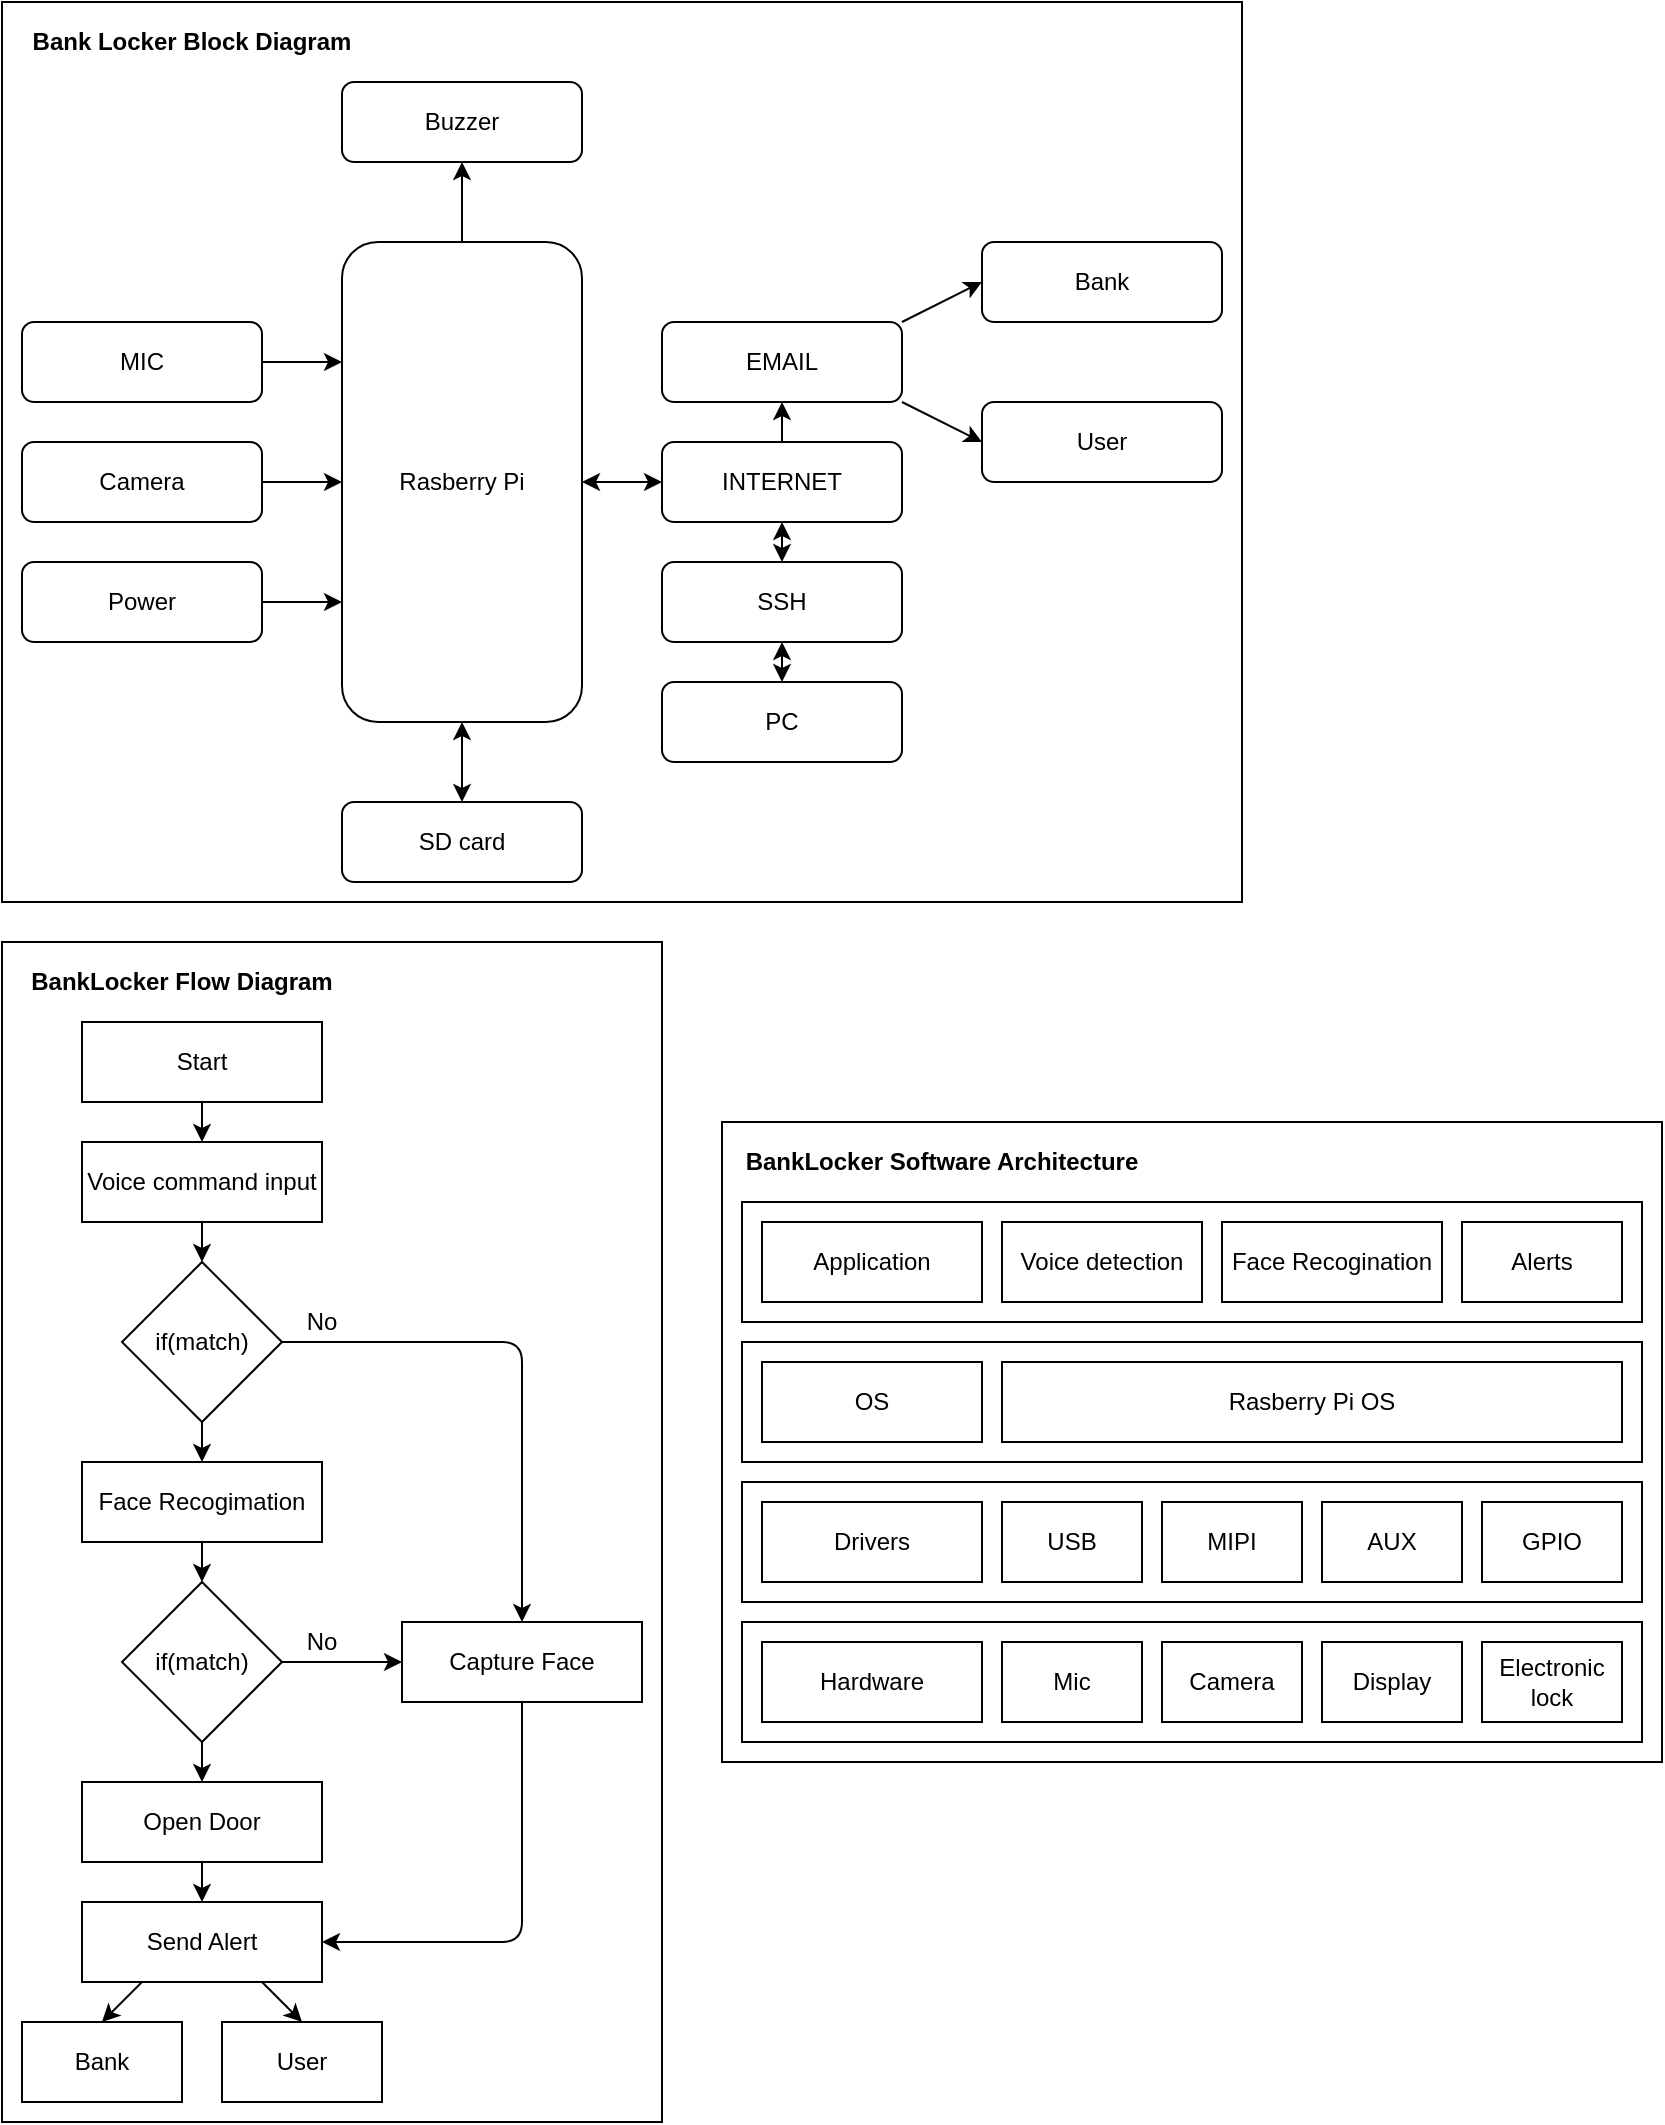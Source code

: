<mxfile version="13.0.3" type="device"><diagram id="Bi5YQRmT892Mnb3AvjVW" name="Page-1"><mxGraphModel dx="1086" dy="806" grid="1" gridSize="10" guides="1" tooltips="1" connect="1" arrows="1" fold="1" page="1" pageScale="1" pageWidth="850" pageHeight="1100" math="0" shadow="0"><root><mxCell id="0"/><mxCell id="1" parent="0"/><mxCell id="pEElE5T2hrxbzktla6mE-89" value="" style="rounded=0;whiteSpace=wrap;html=1;" parent="1" vertex="1"><mxGeometry x="360" y="560" width="470" height="320" as="geometry"/></mxCell><mxCell id="pEElE5T2hrxbzktla6mE-67" value="" style="rounded=0;whiteSpace=wrap;html=1;" parent="1" vertex="1"><mxGeometry width="620" height="450" as="geometry"/></mxCell><mxCell id="pEElE5T2hrxbzktla6mE-65" value="" style="rounded=0;whiteSpace=wrap;html=1;" parent="1" vertex="1"><mxGeometry y="470" width="330" height="590" as="geometry"/></mxCell><mxCell id="pEElE5T2hrxbzktla6mE-1" value="Rasberry Pi" style="rounded=1;whiteSpace=wrap;html=1;" parent="1" vertex="1"><mxGeometry x="170" y="120" width="120" height="240" as="geometry"/></mxCell><mxCell id="pEElE5T2hrxbzktla6mE-3" value="MIC" style="rounded=1;whiteSpace=wrap;html=1;" parent="1" vertex="1"><mxGeometry x="10" y="160" width="120" height="40" as="geometry"/></mxCell><mxCell id="pEElE5T2hrxbzktla6mE-4" value="Camera" style="rounded=1;whiteSpace=wrap;html=1;" parent="1" vertex="1"><mxGeometry x="10" y="220" width="120" height="40" as="geometry"/></mxCell><mxCell id="pEElE5T2hrxbzktla6mE-5" value="Power" style="rounded=1;whiteSpace=wrap;html=1;" parent="1" vertex="1"><mxGeometry x="10" y="280" width="120" height="40" as="geometry"/></mxCell><mxCell id="pEElE5T2hrxbzktla6mE-6" value="" style="endArrow=classic;html=1;exitX=1;exitY=0.5;exitDx=0;exitDy=0;entryX=0;entryY=0.25;entryDx=0;entryDy=0;" parent="1" source="pEElE5T2hrxbzktla6mE-3" target="pEElE5T2hrxbzktla6mE-1" edge="1"><mxGeometry width="50" height="50" relative="1" as="geometry"><mxPoint x="250" y="210" as="sourcePoint"/><mxPoint x="300" y="160" as="targetPoint"/></mxGeometry></mxCell><mxCell id="pEElE5T2hrxbzktla6mE-7" value="" style="endArrow=classic;html=1;exitX=1;exitY=0.5;exitDx=0;exitDy=0;entryX=0;entryY=0.5;entryDx=0;entryDy=0;" parent="1" source="pEElE5T2hrxbzktla6mE-4" target="pEElE5T2hrxbzktla6mE-1" edge="1"><mxGeometry width="50" height="50" relative="1" as="geometry"><mxPoint x="250" y="210" as="sourcePoint"/><mxPoint x="300" y="160" as="targetPoint"/></mxGeometry></mxCell><mxCell id="pEElE5T2hrxbzktla6mE-8" value="" style="endArrow=classic;html=1;exitX=1;exitY=0.5;exitDx=0;exitDy=0;entryX=0;entryY=0.75;entryDx=0;entryDy=0;" parent="1" source="pEElE5T2hrxbzktla6mE-5" target="pEElE5T2hrxbzktla6mE-1" edge="1"><mxGeometry width="50" height="50" relative="1" as="geometry"><mxPoint x="250" y="210" as="sourcePoint"/><mxPoint x="300" y="160" as="targetPoint"/></mxGeometry></mxCell><mxCell id="pEElE5T2hrxbzktla6mE-11" value="Buzzer" style="rounded=1;whiteSpace=wrap;html=1;" parent="1" vertex="1"><mxGeometry x="170" y="40" width="120" height="40" as="geometry"/></mxCell><mxCell id="pEElE5T2hrxbzktla6mE-12" value="INTERNET" style="rounded=1;whiteSpace=wrap;html=1;" parent="1" vertex="1"><mxGeometry x="330" y="220" width="120" height="40" as="geometry"/></mxCell><mxCell id="pEElE5T2hrxbzktla6mE-13" value="" style="endArrow=classic;startArrow=classic;html=1;exitX=1;exitY=0.5;exitDx=0;exitDy=0;entryX=0;entryY=0.5;entryDx=0;entryDy=0;" parent="1" source="pEElE5T2hrxbzktla6mE-1" target="pEElE5T2hrxbzktla6mE-12" edge="1"><mxGeometry width="50" height="50" relative="1" as="geometry"><mxPoint x="250" y="210" as="sourcePoint"/><mxPoint x="300" y="160" as="targetPoint"/></mxGeometry></mxCell><mxCell id="pEElE5T2hrxbzktla6mE-16" value="EMAIL" style="rounded=1;whiteSpace=wrap;html=1;" parent="1" vertex="1"><mxGeometry x="330" y="160" width="120" height="40" as="geometry"/></mxCell><mxCell id="pEElE5T2hrxbzktla6mE-18" value="" style="endArrow=classic;html=1;exitX=0.5;exitY=0;exitDx=0;exitDy=0;entryX=0.5;entryY=1;entryDx=0;entryDy=0;" parent="1" source="pEElE5T2hrxbzktla6mE-12" target="pEElE5T2hrxbzktla6mE-16" edge="1"><mxGeometry width="50" height="50" relative="1" as="geometry"><mxPoint x="250" y="210" as="sourcePoint"/><mxPoint x="300" y="160" as="targetPoint"/></mxGeometry></mxCell><mxCell id="pEElE5T2hrxbzktla6mE-19" value="Bank" style="rounded=1;whiteSpace=wrap;html=1;" parent="1" vertex="1"><mxGeometry x="490" y="120" width="120" height="40" as="geometry"/></mxCell><mxCell id="pEElE5T2hrxbzktla6mE-20" value="User" style="rounded=1;whiteSpace=wrap;html=1;" parent="1" vertex="1"><mxGeometry x="490" y="200" width="120" height="40" as="geometry"/></mxCell><mxCell id="pEElE5T2hrxbzktla6mE-22" value="" style="endArrow=classic;html=1;exitX=1;exitY=0;exitDx=0;exitDy=0;entryX=0;entryY=0.5;entryDx=0;entryDy=0;" parent="1" source="pEElE5T2hrxbzktla6mE-16" target="pEElE5T2hrxbzktla6mE-19" edge="1"><mxGeometry width="50" height="50" relative="1" as="geometry"><mxPoint x="250" y="210" as="sourcePoint"/><mxPoint x="300" y="160" as="targetPoint"/></mxGeometry></mxCell><mxCell id="pEElE5T2hrxbzktla6mE-23" value="" style="endArrow=classic;html=1;exitX=1;exitY=1;exitDx=0;exitDy=0;entryX=0;entryY=0.5;entryDx=0;entryDy=0;" parent="1" source="pEElE5T2hrxbzktla6mE-16" target="pEElE5T2hrxbzktla6mE-20" edge="1"><mxGeometry width="50" height="50" relative="1" as="geometry"><mxPoint x="250" y="210" as="sourcePoint"/><mxPoint x="300" y="160" as="targetPoint"/></mxGeometry></mxCell><mxCell id="pEElE5T2hrxbzktla6mE-24" value="SD card" style="rounded=1;whiteSpace=wrap;html=1;" parent="1" vertex="1"><mxGeometry x="170" y="400" width="120" height="40" as="geometry"/></mxCell><mxCell id="pEElE5T2hrxbzktla6mE-25" value="" style="endArrow=classic;startArrow=classic;html=1;exitX=0.5;exitY=0;exitDx=0;exitDy=0;entryX=0.5;entryY=1;entryDx=0;entryDy=0;" parent="1" source="pEElE5T2hrxbzktla6mE-24" target="pEElE5T2hrxbzktla6mE-1" edge="1"><mxGeometry width="50" height="50" relative="1" as="geometry"><mxPoint x="250" y="310" as="sourcePoint"/><mxPoint x="300" y="260" as="targetPoint"/></mxGeometry></mxCell><mxCell id="pEElE5T2hrxbzktla6mE-26" value="" style="endArrow=classic;html=1;exitX=0.5;exitY=0;exitDx=0;exitDy=0;entryX=0.5;entryY=1;entryDx=0;entryDy=0;" parent="1" source="pEElE5T2hrxbzktla6mE-1" target="pEElE5T2hrxbzktla6mE-11" edge="1"><mxGeometry width="50" height="50" relative="1" as="geometry"><mxPoint x="250" y="310" as="sourcePoint"/><mxPoint x="300" y="260" as="targetPoint"/></mxGeometry></mxCell><mxCell id="pEElE5T2hrxbzktla6mE-27" value="SSH" style="rounded=1;whiteSpace=wrap;html=1;" parent="1" vertex="1"><mxGeometry x="330" y="280" width="120" height="40" as="geometry"/></mxCell><mxCell id="pEElE5T2hrxbzktla6mE-29" value="" style="endArrow=classic;startArrow=classic;html=1;exitX=0.5;exitY=0;exitDx=0;exitDy=0;entryX=0.5;entryY=1;entryDx=0;entryDy=0;" parent="1" source="pEElE5T2hrxbzktla6mE-27" target="pEElE5T2hrxbzktla6mE-12" edge="1"><mxGeometry width="50" height="50" relative="1" as="geometry"><mxPoint x="250" y="310" as="sourcePoint"/><mxPoint x="300" y="260" as="targetPoint"/></mxGeometry></mxCell><mxCell id="pEElE5T2hrxbzktla6mE-30" value="PC" style="rounded=1;whiteSpace=wrap;html=1;" parent="1" vertex="1"><mxGeometry x="330" y="340" width="120" height="40" as="geometry"/></mxCell><mxCell id="pEElE5T2hrxbzktla6mE-31" value="" style="endArrow=classic;startArrow=classic;html=1;exitX=0.5;exitY=0;exitDx=0;exitDy=0;entryX=0.5;entryY=1;entryDx=0;entryDy=0;" parent="1" source="pEElE5T2hrxbzktla6mE-30" target="pEElE5T2hrxbzktla6mE-27" edge="1"><mxGeometry width="50" height="50" relative="1" as="geometry"><mxPoint x="250" y="310" as="sourcePoint"/><mxPoint x="300" y="260" as="targetPoint"/></mxGeometry></mxCell><mxCell id="pEElE5T2hrxbzktla6mE-33" value="&lt;b&gt;Bank Locker Block Diagram&lt;/b&gt;" style="text;html=1;strokeColor=none;fillColor=none;align=center;verticalAlign=middle;whiteSpace=wrap;rounded=0;" parent="1" vertex="1"><mxGeometry x="10" y="10" width="170" height="20" as="geometry"/></mxCell><mxCell id="pEElE5T2hrxbzktla6mE-34" value="Start" style="rounded=0;whiteSpace=wrap;html=1;" parent="1" vertex="1"><mxGeometry x="40" y="510" width="120" height="40" as="geometry"/></mxCell><mxCell id="pEElE5T2hrxbzktla6mE-36" value="Voice command input" style="rounded=0;whiteSpace=wrap;html=1;" parent="1" vertex="1"><mxGeometry x="40" y="570" width="120" height="40" as="geometry"/></mxCell><mxCell id="pEElE5T2hrxbzktla6mE-37" value="if(match)" style="rhombus;whiteSpace=wrap;html=1;" parent="1" vertex="1"><mxGeometry x="60" y="630" width="80" height="80" as="geometry"/></mxCell><mxCell id="pEElE5T2hrxbzktla6mE-39" value="Face Recogimation" style="rounded=0;whiteSpace=wrap;html=1;" parent="1" vertex="1"><mxGeometry x="40" y="730" width="120" height="40" as="geometry"/></mxCell><mxCell id="pEElE5T2hrxbzktla6mE-40" value="if(match)" style="rhombus;whiteSpace=wrap;html=1;" parent="1" vertex="1"><mxGeometry x="60" y="790" width="80" height="80" as="geometry"/></mxCell><mxCell id="pEElE5T2hrxbzktla6mE-41" value="" style="endArrow=classic;html=1;exitX=1;exitY=0.5;exitDx=0;exitDy=0;entryX=0;entryY=0.5;entryDx=0;entryDy=0;" parent="1" source="pEElE5T2hrxbzktla6mE-40" target="pEElE5T2hrxbzktla6mE-43" edge="1"><mxGeometry width="50" height="50" relative="1" as="geometry"><mxPoint x="240" y="650" as="sourcePoint"/><mxPoint x="230" y="830" as="targetPoint"/><Array as="points"/></mxGeometry></mxCell><mxCell id="pEElE5T2hrxbzktla6mE-43" value="Capture Face" style="rounded=0;whiteSpace=wrap;html=1;" parent="1" vertex="1"><mxGeometry x="200" y="810" width="120" height="40" as="geometry"/></mxCell><mxCell id="pEElE5T2hrxbzktla6mE-44" value="" style="endArrow=classic;html=1;exitX=1;exitY=0.5;exitDx=0;exitDy=0;entryX=0.5;entryY=0;entryDx=0;entryDy=0;" parent="1" source="pEElE5T2hrxbzktla6mE-37" target="pEElE5T2hrxbzktla6mE-43" edge="1"><mxGeometry width="50" height="50" relative="1" as="geometry"><mxPoint x="240" y="690" as="sourcePoint"/><mxPoint x="280" y="670" as="targetPoint"/><Array as="points"><mxPoint x="260" y="670"/></Array></mxGeometry></mxCell><mxCell id="pEElE5T2hrxbzktla6mE-45" value="" style="endArrow=classic;html=1;exitX=0.5;exitY=1;exitDx=0;exitDy=0;entryX=0.5;entryY=0;entryDx=0;entryDy=0;" parent="1" source="pEElE5T2hrxbzktla6mE-36" target="pEElE5T2hrxbzktla6mE-37" edge="1"><mxGeometry width="50" height="50" relative="1" as="geometry"><mxPoint x="240" y="690" as="sourcePoint"/><mxPoint x="290" y="640" as="targetPoint"/></mxGeometry></mxCell><mxCell id="pEElE5T2hrxbzktla6mE-46" value="" style="endArrow=classic;html=1;exitX=0.5;exitY=1;exitDx=0;exitDy=0;entryX=0.5;entryY=0;entryDx=0;entryDy=0;" parent="1" source="pEElE5T2hrxbzktla6mE-37" target="pEElE5T2hrxbzktla6mE-39" edge="1"><mxGeometry width="50" height="50" relative="1" as="geometry"><mxPoint x="240" y="690" as="sourcePoint"/><mxPoint x="290" y="640" as="targetPoint"/></mxGeometry></mxCell><mxCell id="pEElE5T2hrxbzktla6mE-47" value="" style="endArrow=classic;html=1;exitX=0.5;exitY=1;exitDx=0;exitDy=0;" parent="1" source="pEElE5T2hrxbzktla6mE-39" target="pEElE5T2hrxbzktla6mE-40" edge="1"><mxGeometry width="50" height="50" relative="1" as="geometry"><mxPoint x="240" y="690" as="sourcePoint"/><mxPoint x="290" y="640" as="targetPoint"/></mxGeometry></mxCell><mxCell id="pEElE5T2hrxbzktla6mE-48" value="" style="endArrow=classic;html=1;exitX=0.5;exitY=1;exitDx=0;exitDy=0;" parent="1" source="pEElE5T2hrxbzktla6mE-34" target="pEElE5T2hrxbzktla6mE-36" edge="1"><mxGeometry width="50" height="50" relative="1" as="geometry"><mxPoint x="240" y="710" as="sourcePoint"/><mxPoint x="290" y="660" as="targetPoint"/></mxGeometry></mxCell><mxCell id="pEElE5T2hrxbzktla6mE-50" value="Open Door" style="rounded=0;whiteSpace=wrap;html=1;" parent="1" vertex="1"><mxGeometry x="40" y="890" width="120" height="40" as="geometry"/></mxCell><mxCell id="pEElE5T2hrxbzktla6mE-51" value="" style="endArrow=classic;html=1;exitX=0.5;exitY=1;exitDx=0;exitDy=0;entryX=0.5;entryY=0;entryDx=0;entryDy=0;" parent="1" source="pEElE5T2hrxbzktla6mE-40" target="pEElE5T2hrxbzktla6mE-50" edge="1"><mxGeometry width="50" height="50" relative="1" as="geometry"><mxPoint x="240" y="790" as="sourcePoint"/><mxPoint x="290" y="740" as="targetPoint"/></mxGeometry></mxCell><mxCell id="pEElE5T2hrxbzktla6mE-52" value="No" style="text;html=1;strokeColor=none;fillColor=none;align=center;verticalAlign=middle;whiteSpace=wrap;rounded=0;" parent="1" vertex="1"><mxGeometry x="140" y="650" width="40" height="20" as="geometry"/></mxCell><mxCell id="pEElE5T2hrxbzktla6mE-54" value="No" style="text;html=1;strokeColor=none;fillColor=none;align=center;verticalAlign=middle;whiteSpace=wrap;rounded=0;" parent="1" vertex="1"><mxGeometry x="140" y="810" width="40" height="20" as="geometry"/></mxCell><mxCell id="pEElE5T2hrxbzktla6mE-55" value="Send Alert" style="rounded=0;whiteSpace=wrap;html=1;" parent="1" vertex="1"><mxGeometry x="40" y="950" width="120" height="40" as="geometry"/></mxCell><mxCell id="pEElE5T2hrxbzktla6mE-56" value="" style="endArrow=classic;html=1;exitX=0.5;exitY=1;exitDx=0;exitDy=0;entryX=0.5;entryY=0;entryDx=0;entryDy=0;" parent="1" source="pEElE5T2hrxbzktla6mE-50" target="pEElE5T2hrxbzktla6mE-55" edge="1"><mxGeometry width="50" height="50" relative="1" as="geometry"><mxPoint x="240" y="930" as="sourcePoint"/><mxPoint x="290" y="880" as="targetPoint"/></mxGeometry></mxCell><mxCell id="pEElE5T2hrxbzktla6mE-57" value="" style="endArrow=classic;html=1;exitX=0.5;exitY=1;exitDx=0;exitDy=0;entryX=1;entryY=0.5;entryDx=0;entryDy=0;" parent="1" source="pEElE5T2hrxbzktla6mE-43" target="pEElE5T2hrxbzktla6mE-55" edge="1"><mxGeometry width="50" height="50" relative="1" as="geometry"><mxPoint x="240" y="980" as="sourcePoint"/><mxPoint x="290" y="940" as="targetPoint"/><Array as="points"><mxPoint x="260" y="970"/></Array></mxGeometry></mxCell><mxCell id="pEElE5T2hrxbzktla6mE-60" value="User" style="rounded=0;whiteSpace=wrap;html=1;" parent="1" vertex="1"><mxGeometry x="110" y="1010" width="80" height="40" as="geometry"/></mxCell><mxCell id="pEElE5T2hrxbzktla6mE-61" value="Bank" style="rounded=0;whiteSpace=wrap;html=1;" parent="1" vertex="1"><mxGeometry x="10" y="1010" width="80" height="40" as="geometry"/></mxCell><mxCell id="pEElE5T2hrxbzktla6mE-62" value="" style="endArrow=classic;html=1;exitX=0.25;exitY=1;exitDx=0;exitDy=0;entryX=0.5;entryY=0;entryDx=0;entryDy=0;" parent="1" source="pEElE5T2hrxbzktla6mE-55" target="pEElE5T2hrxbzktla6mE-61" edge="1"><mxGeometry width="50" height="50" relative="1" as="geometry"><mxPoint x="80" y="1190" as="sourcePoint"/><mxPoint x="130" y="1140" as="targetPoint"/></mxGeometry></mxCell><mxCell id="pEElE5T2hrxbzktla6mE-63" value="" style="endArrow=classic;html=1;exitX=0.75;exitY=1;exitDx=0;exitDy=0;entryX=0.5;entryY=0;entryDx=0;entryDy=0;" parent="1" source="pEElE5T2hrxbzktla6mE-55" target="pEElE5T2hrxbzktla6mE-60" edge="1"><mxGeometry width="50" height="50" relative="1" as="geometry"><mxPoint x="80" y="1190" as="sourcePoint"/><mxPoint x="130" y="1140" as="targetPoint"/></mxGeometry></mxCell><mxCell id="pEElE5T2hrxbzktla6mE-66" value="&lt;b&gt;BankLocker Flow Diagram&lt;/b&gt;" style="text;html=1;strokeColor=none;fillColor=none;align=center;verticalAlign=middle;whiteSpace=wrap;rounded=0;" parent="1" vertex="1"><mxGeometry x="10" y="480" width="160" height="20" as="geometry"/></mxCell><mxCell id="pEElE5T2hrxbzktla6mE-68" value="" style="rounded=0;whiteSpace=wrap;html=1;" parent="1" vertex="1"><mxGeometry x="370" y="810" width="450" height="60" as="geometry"/></mxCell><mxCell id="pEElE5T2hrxbzktla6mE-69" value="Hardware" style="rounded=0;whiteSpace=wrap;html=1;" parent="1" vertex="1"><mxGeometry x="380" y="820" width="110" height="40" as="geometry"/></mxCell><mxCell id="pEElE5T2hrxbzktla6mE-72" value="" style="rounded=0;whiteSpace=wrap;html=1;" parent="1" vertex="1"><mxGeometry x="370" y="740" width="450" height="60" as="geometry"/></mxCell><mxCell id="pEElE5T2hrxbzktla6mE-73" value="Drivers" style="rounded=0;whiteSpace=wrap;html=1;" parent="1" vertex="1"><mxGeometry x="380" y="750" width="110" height="40" as="geometry"/></mxCell><mxCell id="pEElE5T2hrxbzktla6mE-74" value="" style="rounded=0;whiteSpace=wrap;html=1;" parent="1" vertex="1"><mxGeometry x="370" y="670" width="450" height="60" as="geometry"/></mxCell><mxCell id="pEElE5T2hrxbzktla6mE-75" value="OS" style="rounded=0;whiteSpace=wrap;html=1;" parent="1" vertex="1"><mxGeometry x="380" y="680" width="110" height="40" as="geometry"/></mxCell><mxCell id="pEElE5T2hrxbzktla6mE-76" value="" style="rounded=0;whiteSpace=wrap;html=1;" parent="1" vertex="1"><mxGeometry x="370" y="600" width="450" height="60" as="geometry"/></mxCell><mxCell id="pEElE5T2hrxbzktla6mE-77" value="Application" style="rounded=0;whiteSpace=wrap;html=1;" parent="1" vertex="1"><mxGeometry x="380" y="610" width="110" height="40" as="geometry"/></mxCell><mxCell id="pEElE5T2hrxbzktla6mE-78" value="Mic&lt;span style=&quot;font-family: monospace ; font-size: 0px&quot;&gt;%3CmxGraphModel%3E%3Croot%3E%3CmxCell%20id%3D%220%22%2F%3E%3CmxCell%20id%3D%221%22%20parent%3D%220%22%2F%3E%3CmxCell%20id%3D%222%22%20value%3D%22%22%20style%3D%22rounded%3D0%3BwhiteSpace%3Dwrap%3Bhtml%3D1%3B%22%20vertex%3D%221%22%20parent%3D%221%22%3E%3CmxGeometry%20x%3D%22350%22%20y%3D%22990%22%20width%3D%22490%22%20height%3D%2260%22%20as%3D%22geometry%22%2F%3E%3C%2FmxCell%3E%3CmxCell%20id%3D%223%22%20value%3D%22Hardware%22%20style%3D%22rounded%3D0%3BwhiteSpace%3Dwrap%3Bhtml%3D1%3B%22%20vertex%3D%221%22%20parent%3D%221%22%3E%3CmxGeometry%20x%3D%22360%22%20y%3D%221000%22%20width%3D%22110%22%20height%3D%2240%22%20as%3D%22geometry%22%2F%3E%3C%2FmxCell%3E%3C%2Froot%3E%3C%2FmxGraphModel%3E&lt;/span&gt;" style="rounded=0;whiteSpace=wrap;html=1;" parent="1" vertex="1"><mxGeometry x="500" y="820" width="70" height="40" as="geometry"/></mxCell><mxCell id="pEElE5T2hrxbzktla6mE-79" value="Camera" style="rounded=0;whiteSpace=wrap;html=1;" parent="1" vertex="1"><mxGeometry x="580" y="820" width="70" height="40" as="geometry"/></mxCell><mxCell id="pEElE5T2hrxbzktla6mE-80" value="Display" style="rounded=0;whiteSpace=wrap;html=1;" parent="1" vertex="1"><mxGeometry x="660" y="820" width="70" height="40" as="geometry"/></mxCell><mxCell id="pEElE5T2hrxbzktla6mE-81" value="Electronic lock" style="rounded=0;whiteSpace=wrap;html=1;" parent="1" vertex="1"><mxGeometry x="740" y="820" width="70" height="40" as="geometry"/></mxCell><mxCell id="pEElE5T2hrxbzktla6mE-82" value="USB" style="rounded=0;whiteSpace=wrap;html=1;" parent="1" vertex="1"><mxGeometry x="500" y="750" width="70" height="40" as="geometry"/></mxCell><mxCell id="pEElE5T2hrxbzktla6mE-83" value="MIPI" style="rounded=0;whiteSpace=wrap;html=1;" parent="1" vertex="1"><mxGeometry x="580" y="750" width="70" height="40" as="geometry"/></mxCell><mxCell id="pEElE5T2hrxbzktla6mE-84" value="AUX&lt;span style=&quot;font-family: monospace ; font-size: 0px&quot;&gt;%3CmxGraphModel%3E%3Croot%3E%3CmxCell%20id%3D%220%22%2F%3E%3CmxCell%20id%3D%221%22%20parent%3D%220%22%2F%3E%3CmxCell%20id%3D%222%22%20value%3D%22MIPI%22%20style%3D%22rounded%3D0%3BwhiteSpace%3Dwrap%3Bhtml%3D1%3B%22%20vertex%3D%221%22%20parent%3D%221%22%3E%3CmxGeometry%20x%3D%22590%22%20y%3D%22930%22%20width%3D%2270%22%20height%3D%2240%22%20as%3D%22geometry%22%2F%3E%3C%2FmxCell%3E%3C%2Froot%3E%3C%2FmxGraphModel%3E&lt;/span&gt;&lt;span style=&quot;font-family: monospace ; font-size: 0px&quot;&gt;%3CmxGraphModel%3E%3Croot%3E%3CmxCell%20id%3D%220%22%2F%3E%3CmxCell%20id%3D%221%22%20parent%3D%220%22%2F%3E%3CmxCell%20id%3D%222%22%20value%3D%22MIPI%22%20style%3D%22rounded%3D0%3BwhiteSpace%3Dwrap%3Bhtml%3D1%3B%22%20vertex%3D%221%22%20parent%3D%221%22%3E%3CmxGeometry%20x%3D%22590%22%20y%3D%22930%22%20width%3D%2270%22%20height%3D%2240%22%20as%3D%22geometry%22%2F%3E%3C%2FmxCell%3E%3C%2Froot%3E%3C%2FmxGraphModel%3E&lt;/span&gt;" style="rounded=0;whiteSpace=wrap;html=1;" parent="1" vertex="1"><mxGeometry x="660" y="750" width="70" height="40" as="geometry"/></mxCell><mxCell id="pEElE5T2hrxbzktla6mE-85" value="GPIO" style="rounded=0;whiteSpace=wrap;html=1;" parent="1" vertex="1"><mxGeometry x="740" y="750" width="70" height="40" as="geometry"/></mxCell><mxCell id="pEElE5T2hrxbzktla6mE-88" value="Rasberry Pi OS" style="rounded=0;whiteSpace=wrap;html=1;" parent="1" vertex="1"><mxGeometry x="500" y="680" width="310" height="40" as="geometry"/></mxCell><mxCell id="pEElE5T2hrxbzktla6mE-90" value="&lt;b&gt;BankLocker Software Architecture&lt;/b&gt;" style="text;html=1;strokeColor=none;fillColor=none;align=center;verticalAlign=middle;whiteSpace=wrap;rounded=0;" parent="1" vertex="1"><mxGeometry x="370" y="570" width="200" height="20" as="geometry"/></mxCell><mxCell id="pEElE5T2hrxbzktla6mE-91" value="Voice detection" style="rounded=0;whiteSpace=wrap;html=1;" parent="1" vertex="1"><mxGeometry x="500" y="610" width="100" height="40" as="geometry"/></mxCell><mxCell id="pEElE5T2hrxbzktla6mE-92" value="Face Recogination" style="rounded=0;whiteSpace=wrap;html=1;" parent="1" vertex="1"><mxGeometry x="610" y="610" width="110" height="40" as="geometry"/></mxCell><mxCell id="pEElE5T2hrxbzktla6mE-93" value="Alerts" style="rounded=0;whiteSpace=wrap;html=1;" parent="1" vertex="1"><mxGeometry x="730" y="610" width="80" height="40" as="geometry"/></mxCell></root></mxGraphModel></diagram></mxfile>